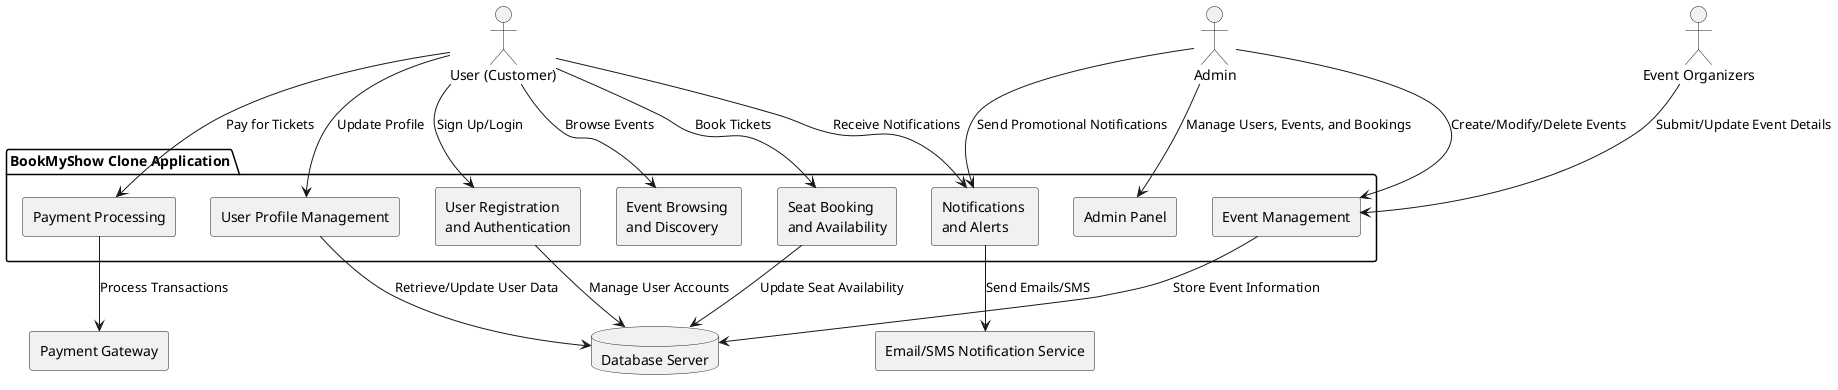 @startuml

' External Actors
actor "User (Customer)" as User
actor "Admin" as Admin
actor "Event Organizers" as EventOrganizer

' External Systems
rectangle "Payment Gateway" as PaymentGateway
rectangle "Email/SMS Notification Service" as NotificationService
database "Database Server" as Database

' System Boundary: BookMyShow Clone
package "BookMyShow Clone Application" {

    ' Subsystems
    rectangle "User Registration \nand Authentication" as Registration
    rectangle "Event Browsing \nand Discovery" as EventBrowsing
    rectangle "Seat Booking \nand Availability" as SeatBooking
    rectangle "Payment Processing" as PaymentProcessing
    rectangle "Admin Panel" as AdminPanel
    rectangle "Notifications \nand Alerts" as Notifications
    rectangle "Event Management" as EventManagement
    rectangle "User Profile Management" as UserProfile
}

' Relationships between actors and system components
User --> Registration : Sign Up/Login
User --> EventBrowsing : Browse Events
User --> SeatBooking : Book Tickets
User --> PaymentProcessing : Pay for Tickets
User --> Notifications : Receive Notifications
User --> UserProfile : Update Profile

Admin --> AdminPanel : Manage Users, Events, and Bookings
Admin --> EventManagement : Create/Modify/Delete Events
Admin --> Notifications : Send Promotional Notifications

EventOrganizer --> EventManagement : Submit/Update Event Details

' External System Interactions
EventManagement --> Database : Store Event Information
SeatBooking --> Database : Update Seat Availability
Registration --> Database : Manage User Accounts
UserProfile --> Database : Retrieve/Update User Data

PaymentProcessing --> PaymentGateway : Process Transactions
Notifications --> NotificationService : Send Emails/SMS

@enduml
